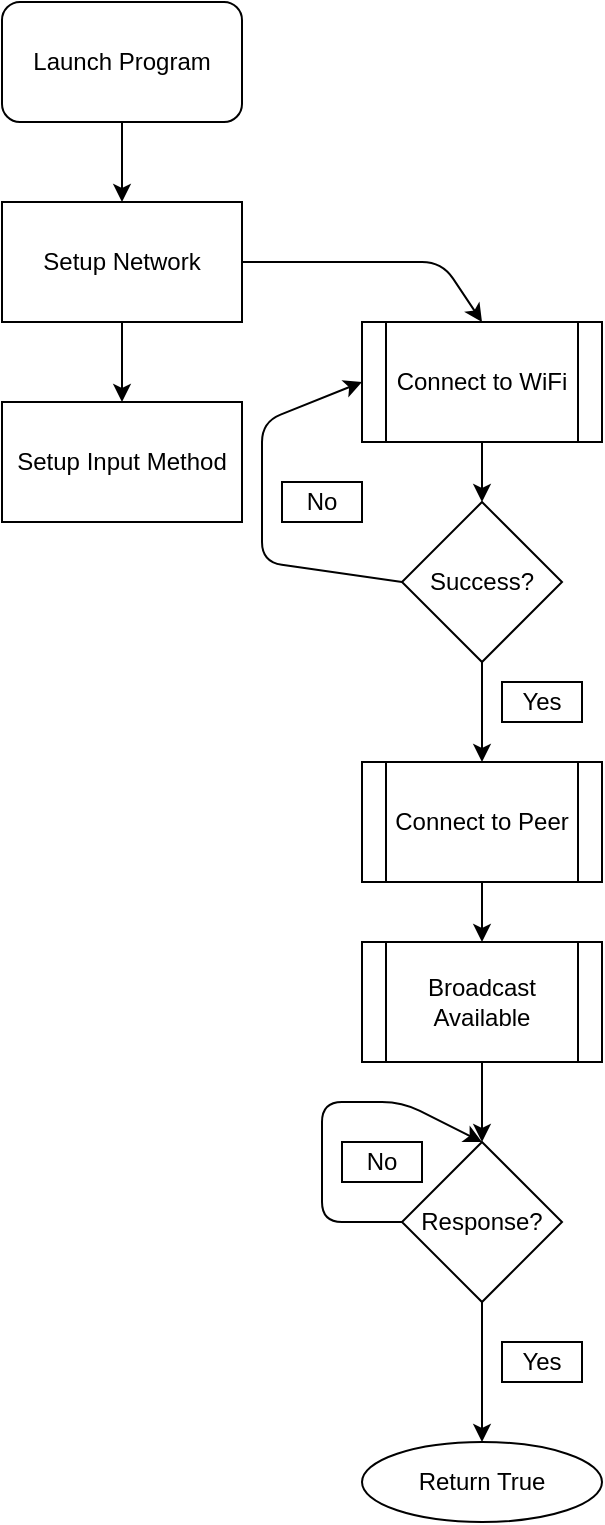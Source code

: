 <mxfile version="14.5.8" type="github">
  <diagram id="F1i1hxdfabdLGuhgjaKc" name="Page-1">
    <mxGraphModel dx="780" dy="1150" grid="1" gridSize="10" guides="1" tooltips="1" connect="1" arrows="1" fold="1" page="1" pageScale="1" pageWidth="850" pageHeight="1100" math="0" shadow="0">
      <root>
        <mxCell id="0" />
        <mxCell id="1" parent="0" />
        <mxCell id="qeaIRBIYdQ5Gw1-lCc7a-2" value="&lt;div&gt;Launch Program&lt;/div&gt;" style="rounded=1;whiteSpace=wrap;html=1;" vertex="1" parent="1">
          <mxGeometry x="360" y="40" width="120" height="60" as="geometry" />
        </mxCell>
        <mxCell id="qeaIRBIYdQ5Gw1-lCc7a-3" value="Setup Network" style="rounded=0;whiteSpace=wrap;html=1;" vertex="1" parent="1">
          <mxGeometry x="360" y="140" width="120" height="60" as="geometry" />
        </mxCell>
        <mxCell id="qeaIRBIYdQ5Gw1-lCc7a-4" value="" style="endArrow=classic;html=1;exitX=0.5;exitY=1;exitDx=0;exitDy=0;entryX=0.5;entryY=0;entryDx=0;entryDy=0;" edge="1" parent="1" source="qeaIRBIYdQ5Gw1-lCc7a-2" target="qeaIRBIYdQ5Gw1-lCc7a-3">
          <mxGeometry width="50" height="50" relative="1" as="geometry">
            <mxPoint x="410" y="490" as="sourcePoint" />
            <mxPoint x="460" y="440" as="targetPoint" />
          </mxGeometry>
        </mxCell>
        <mxCell id="qeaIRBIYdQ5Gw1-lCc7a-5" value="Connect to WiFi" style="shape=process;whiteSpace=wrap;html=1;backgroundOutline=1;" vertex="1" parent="1">
          <mxGeometry x="540" y="200" width="120" height="60" as="geometry" />
        </mxCell>
        <mxCell id="qeaIRBIYdQ5Gw1-lCc7a-6" value="Connect to Peer" style="shape=process;whiteSpace=wrap;html=1;backgroundOutline=1;" vertex="1" parent="1">
          <mxGeometry x="540" y="420" width="120" height="60" as="geometry" />
        </mxCell>
        <mxCell id="qeaIRBIYdQ5Gw1-lCc7a-8" value="" style="endArrow=classic;html=1;exitX=1;exitY=0.5;exitDx=0;exitDy=0;entryX=0.5;entryY=0;entryDx=0;entryDy=0;" edge="1" parent="1" source="qeaIRBIYdQ5Gw1-lCc7a-3" target="qeaIRBIYdQ5Gw1-lCc7a-5">
          <mxGeometry width="50" height="50" relative="1" as="geometry">
            <mxPoint x="490" y="290" as="sourcePoint" />
            <mxPoint x="580" y="440" as="targetPoint" />
            <Array as="points">
              <mxPoint x="580" y="170" />
            </Array>
          </mxGeometry>
        </mxCell>
        <mxCell id="qeaIRBIYdQ5Gw1-lCc7a-9" value="" style="endArrow=classic;html=1;exitX=0.5;exitY=1;exitDx=0;exitDy=0;entryX=0.5;entryY=0;entryDx=0;entryDy=0;" edge="1" parent="1" source="qeaIRBIYdQ5Gw1-lCc7a-10" target="qeaIRBIYdQ5Gw1-lCc7a-6">
          <mxGeometry width="50" height="50" relative="1" as="geometry">
            <mxPoint x="530" y="540" as="sourcePoint" />
            <mxPoint x="580" y="490" as="targetPoint" />
          </mxGeometry>
        </mxCell>
        <mxCell id="qeaIRBIYdQ5Gw1-lCc7a-10" value="Success?" style="rhombus;whiteSpace=wrap;html=1;" vertex="1" parent="1">
          <mxGeometry x="560" y="290" width="80" height="80" as="geometry" />
        </mxCell>
        <mxCell id="qeaIRBIYdQ5Gw1-lCc7a-11" value="" style="endArrow=classic;html=1;exitX=0.5;exitY=1;exitDx=0;exitDy=0;entryX=0.5;entryY=0;entryDx=0;entryDy=0;" edge="1" parent="1" source="qeaIRBIYdQ5Gw1-lCc7a-5" target="qeaIRBIYdQ5Gw1-lCc7a-10">
          <mxGeometry width="50" height="50" relative="1" as="geometry">
            <mxPoint x="530" y="540" as="sourcePoint" />
            <mxPoint x="580" y="490" as="targetPoint" />
          </mxGeometry>
        </mxCell>
        <mxCell id="qeaIRBIYdQ5Gw1-lCc7a-12" value="" style="endArrow=classic;html=1;exitX=0;exitY=0.5;exitDx=0;exitDy=0;entryX=0;entryY=0.5;entryDx=0;entryDy=0;" edge="1" parent="1" source="qeaIRBIYdQ5Gw1-lCc7a-10" target="qeaIRBIYdQ5Gw1-lCc7a-5">
          <mxGeometry width="50" height="50" relative="1" as="geometry">
            <mxPoint x="530" y="490" as="sourcePoint" />
            <mxPoint x="580" y="440" as="targetPoint" />
            <Array as="points">
              <mxPoint x="490" y="320" />
              <mxPoint x="490" y="250" />
            </Array>
          </mxGeometry>
        </mxCell>
        <mxCell id="fdaKXgfW-mRsaEuUiRox-1" value="No" style="rounded=0;whiteSpace=wrap;html=1;" vertex="1" parent="1">
          <mxGeometry x="500" y="280" width="40" height="20" as="geometry" />
        </mxCell>
        <mxCell id="qeaIRBIYdQ5Gw1-lCc7a-13" value="Response?" style="rhombus;whiteSpace=wrap;html=1;" vertex="1" parent="1">
          <mxGeometry x="560" y="610" width="80" height="80" as="geometry" />
        </mxCell>
        <mxCell id="fdaKXgfW-mRsaEuUiRox-2" value="Yes" style="rounded=0;whiteSpace=wrap;html=1;" vertex="1" parent="1">
          <mxGeometry x="610" y="380" width="40" height="20" as="geometry" />
        </mxCell>
        <mxCell id="qeaIRBIYdQ5Gw1-lCc7a-14" value="" style="endArrow=classic;html=1;exitX=0.5;exitY=1;exitDx=0;exitDy=0;entryX=0.5;entryY=0;entryDx=0;entryDy=0;" edge="1" parent="1" source="qeaIRBIYdQ5Gw1-lCc7a-6" target="qeaIRBIYdQ5Gw1-lCc7a-16">
          <mxGeometry width="50" height="50" relative="1" as="geometry">
            <mxPoint x="530" y="500" as="sourcePoint" />
            <mxPoint x="580" y="450" as="targetPoint" />
          </mxGeometry>
        </mxCell>
        <mxCell id="qeaIRBIYdQ5Gw1-lCc7a-16" value="Broadcast Available" style="shape=process;whiteSpace=wrap;html=1;backgroundOutline=1;" vertex="1" parent="1">
          <mxGeometry x="540" y="510" width="120" height="60" as="geometry" />
        </mxCell>
        <mxCell id="qeaIRBIYdQ5Gw1-lCc7a-17" value="" style="endArrow=classic;html=1;exitX=0.5;exitY=1;exitDx=0;exitDy=0;entryX=0.5;entryY=0;entryDx=0;entryDy=0;" edge="1" parent="1" source="qeaIRBIYdQ5Gw1-lCc7a-16" target="qeaIRBIYdQ5Gw1-lCc7a-13">
          <mxGeometry width="50" height="50" relative="1" as="geometry">
            <mxPoint x="350" y="590" as="sourcePoint" />
            <mxPoint x="400" y="540" as="targetPoint" />
          </mxGeometry>
        </mxCell>
        <mxCell id="fdaKXgfW-mRsaEuUiRox-4" value="Yes" style="rounded=0;whiteSpace=wrap;html=1;" vertex="1" parent="1">
          <mxGeometry x="610" y="710" width="40" height="20" as="geometry" />
        </mxCell>
        <mxCell id="qeaIRBIYdQ5Gw1-lCc7a-18" value="" style="endArrow=classic;html=1;exitX=0;exitY=0.5;exitDx=0;exitDy=0;entryX=0.5;entryY=0;entryDx=0;entryDy=0;" edge="1" parent="1" source="qeaIRBIYdQ5Gw1-lCc7a-13" target="qeaIRBIYdQ5Gw1-lCc7a-13">
          <mxGeometry width="50" height="50" relative="1" as="geometry">
            <mxPoint x="530" y="520" as="sourcePoint" />
            <mxPoint x="580" y="590" as="targetPoint" />
            <Array as="points">
              <mxPoint x="520" y="650" />
              <mxPoint x="520" y="590" />
              <mxPoint x="560" y="590" />
            </Array>
          </mxGeometry>
        </mxCell>
        <mxCell id="qeaIRBIYdQ5Gw1-lCc7a-19" value="No" style="rounded=0;whiteSpace=wrap;html=1;" vertex="1" parent="1">
          <mxGeometry x="530" y="610" width="40" height="20" as="geometry" />
        </mxCell>
        <mxCell id="qeaIRBIYdQ5Gw1-lCc7a-20" value="Setup Input Method" style="rounded=0;whiteSpace=wrap;html=1;" vertex="1" parent="1">
          <mxGeometry x="360" y="240" width="120" height="60" as="geometry" />
        </mxCell>
        <mxCell id="qeaIRBIYdQ5Gw1-lCc7a-22" value="" style="endArrow=classic;html=1;exitX=0.5;exitY=1;exitDx=0;exitDy=0;entryX=0.5;entryY=0;entryDx=0;entryDy=0;" edge="1" parent="1" source="qeaIRBIYdQ5Gw1-lCc7a-3" target="qeaIRBIYdQ5Gw1-lCc7a-20">
          <mxGeometry width="50" height="50" relative="1" as="geometry">
            <mxPoint x="410" y="610" as="sourcePoint" />
            <mxPoint x="460" y="560" as="targetPoint" />
          </mxGeometry>
        </mxCell>
        <mxCell id="qeaIRBIYdQ5Gw1-lCc7a-23" value="Return True" style="ellipse;whiteSpace=wrap;html=1;" vertex="1" parent="1">
          <mxGeometry x="540" y="760" width="120" height="40" as="geometry" />
        </mxCell>
        <mxCell id="qeaIRBIYdQ5Gw1-lCc7a-24" value="" style="endArrow=classic;html=1;exitX=0.5;exitY=1;exitDx=0;exitDy=0;entryX=0.5;entryY=0;entryDx=0;entryDy=0;" edge="1" parent="1" source="qeaIRBIYdQ5Gw1-lCc7a-13" target="qeaIRBIYdQ5Gw1-lCc7a-23">
          <mxGeometry width="50" height="50" relative="1" as="geometry">
            <mxPoint x="410" y="610" as="sourcePoint" />
            <mxPoint x="460" y="560" as="targetPoint" />
          </mxGeometry>
        </mxCell>
      </root>
    </mxGraphModel>
  </diagram>
</mxfile>
